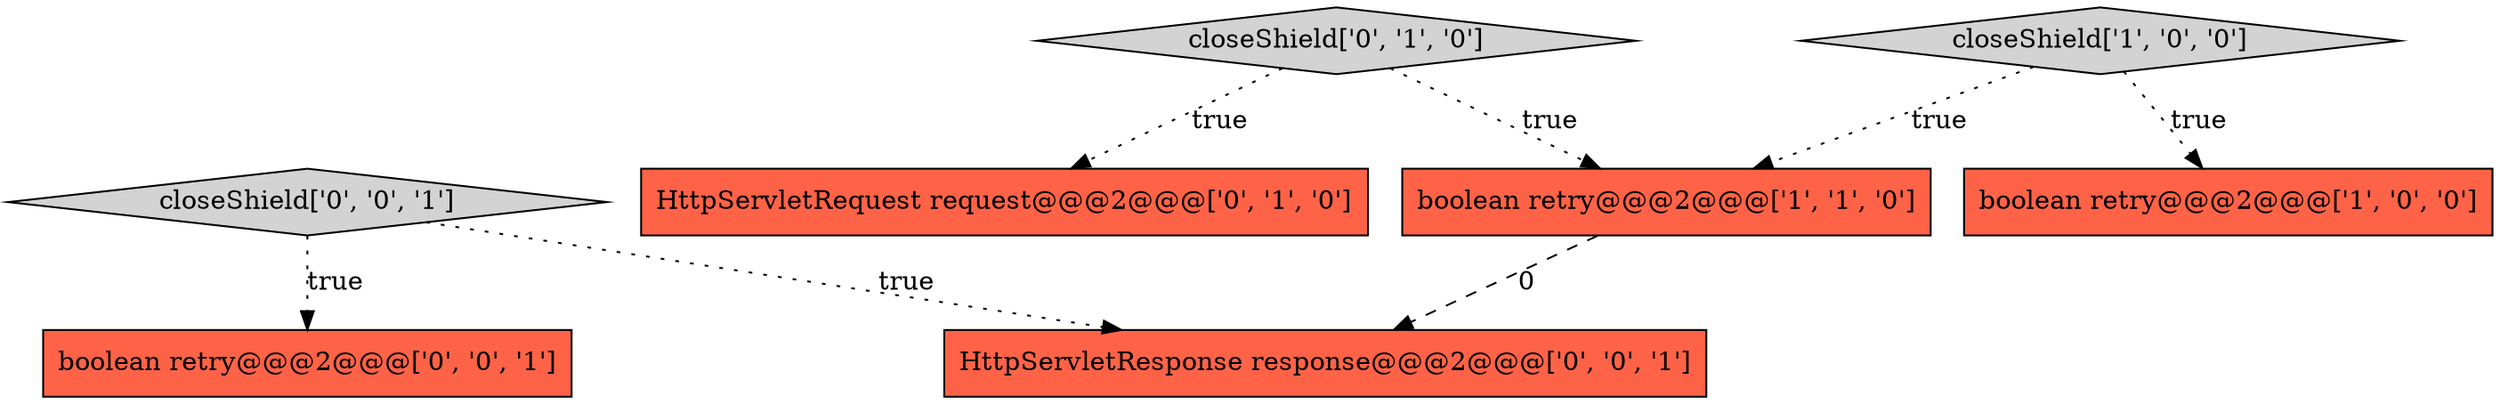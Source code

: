 digraph {
5 [style = filled, label = "boolean retry@@@2@@@['0', '0', '1']", fillcolor = tomato, shape = box image = "AAA0AAABBB3BBB"];
7 [style = filled, label = "closeShield['0', '0', '1']", fillcolor = lightgray, shape = diamond image = "AAA0AAABBB3BBB"];
4 [style = filled, label = "closeShield['0', '1', '0']", fillcolor = lightgray, shape = diamond image = "AAA0AAABBB2BBB"];
6 [style = filled, label = "HttpServletResponse response@@@2@@@['0', '0', '1']", fillcolor = tomato, shape = box image = "AAA0AAABBB3BBB"];
1 [style = filled, label = "boolean retry@@@2@@@['1', '0', '0']", fillcolor = tomato, shape = box image = "AAA0AAABBB1BBB"];
0 [style = filled, label = "closeShield['1', '0', '0']", fillcolor = lightgray, shape = diamond image = "AAA0AAABBB1BBB"];
3 [style = filled, label = "HttpServletRequest request@@@2@@@['0', '1', '0']", fillcolor = tomato, shape = box image = "AAA0AAABBB2BBB"];
2 [style = filled, label = "boolean retry@@@2@@@['1', '1', '0']", fillcolor = tomato, shape = box image = "AAA0AAABBB1BBB"];
7->6 [style = dotted, label="true"];
4->3 [style = dotted, label="true"];
0->2 [style = dotted, label="true"];
4->2 [style = dotted, label="true"];
0->1 [style = dotted, label="true"];
7->5 [style = dotted, label="true"];
2->6 [style = dashed, label="0"];
}
